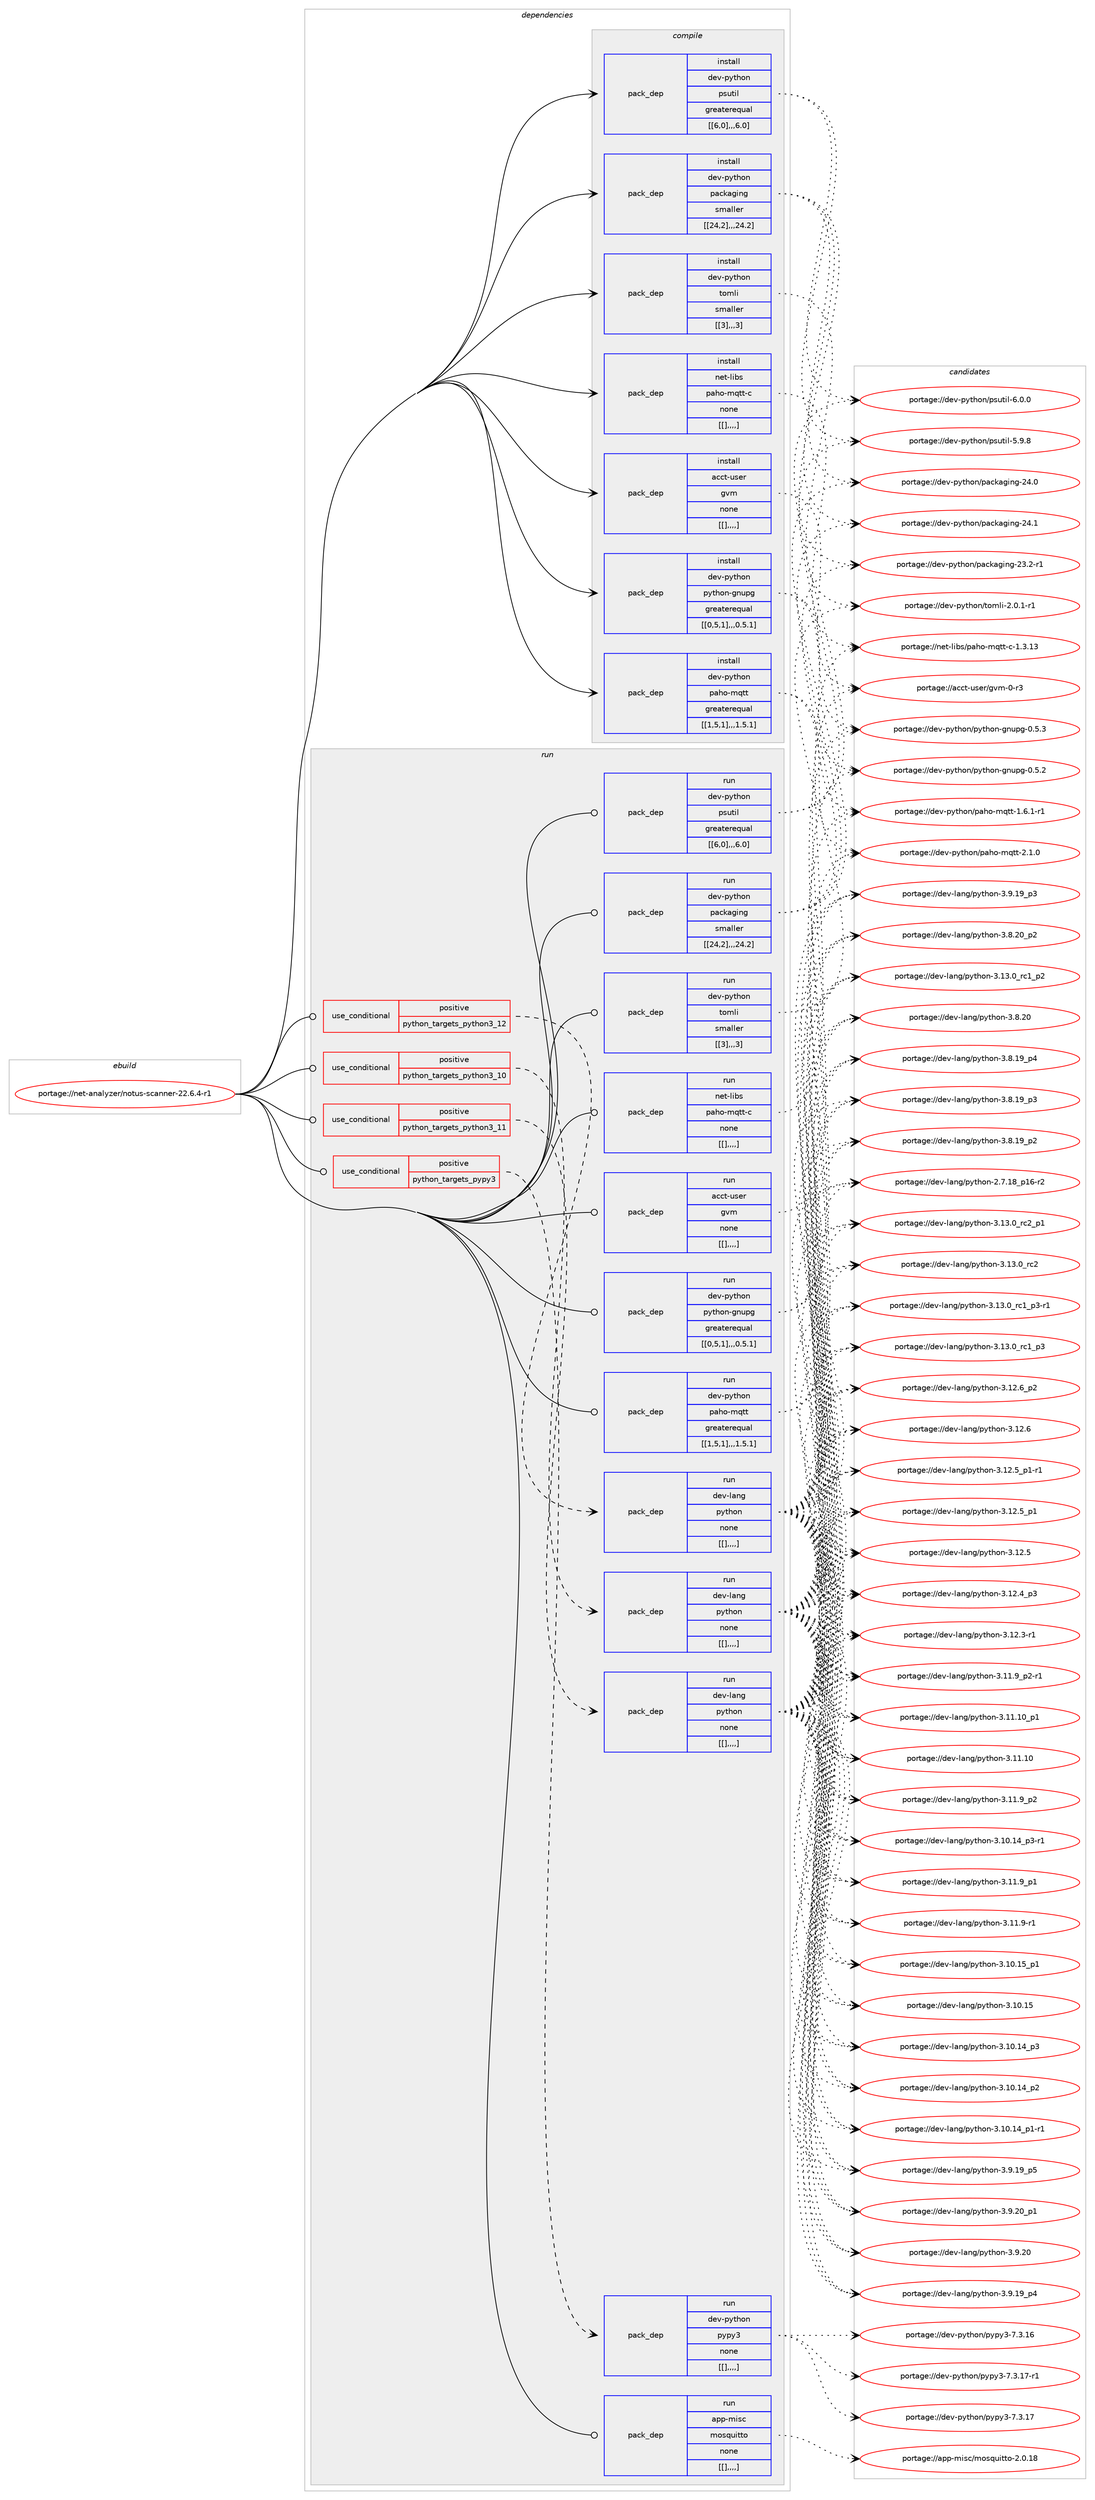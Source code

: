digraph prolog {

# *************
# Graph options
# *************

newrank=true;
concentrate=true;
compound=true;
graph [rankdir=LR,fontname=Helvetica,fontsize=10,ranksep=1.5];#, ranksep=2.5, nodesep=0.2];
edge  [arrowhead=vee];
node  [fontname=Helvetica,fontsize=10];

# **********
# The ebuild
# **********

subgraph cluster_leftcol {
color=gray;
label=<<i>ebuild</i>>;
id [label="portage://net-analyzer/notus-scanner-22.6.4-r1", color=red, width=4, href="../net-analyzer/notus-scanner-22.6.4-r1.svg"];
}

# ****************
# The dependencies
# ****************

subgraph cluster_midcol {
color=gray;
label=<<i>dependencies</i>>;
subgraph cluster_compile {
fillcolor="#eeeeee";
style=filled;
label=<<i>compile</i>>;
subgraph pack257549 {
dependency352344 [label=<<TABLE BORDER="0" CELLBORDER="1" CELLSPACING="0" CELLPADDING="4" WIDTH="220"><TR><TD ROWSPAN="6" CELLPADDING="30">pack_dep</TD></TR><TR><TD WIDTH="110">install</TD></TR><TR><TD>acct-user</TD></TR><TR><TD>gvm</TD></TR><TR><TD>none</TD></TR><TR><TD>[[],,,,]</TD></TR></TABLE>>, shape=none, color=blue];
}
id:e -> dependency352344:w [weight=20,style="solid",arrowhead="vee"];
subgraph pack257550 {
dependency352345 [label=<<TABLE BORDER="0" CELLBORDER="1" CELLSPACING="0" CELLPADDING="4" WIDTH="220"><TR><TD ROWSPAN="6" CELLPADDING="30">pack_dep</TD></TR><TR><TD WIDTH="110">install</TD></TR><TR><TD>dev-python</TD></TR><TR><TD>packaging</TD></TR><TR><TD>smaller</TD></TR><TR><TD>[[24,2],,,24.2]</TD></TR></TABLE>>, shape=none, color=blue];
}
id:e -> dependency352345:w [weight=20,style="solid",arrowhead="vee"];
subgraph pack257551 {
dependency352346 [label=<<TABLE BORDER="0" CELLBORDER="1" CELLSPACING="0" CELLPADDING="4" WIDTH="220"><TR><TD ROWSPAN="6" CELLPADDING="30">pack_dep</TD></TR><TR><TD WIDTH="110">install</TD></TR><TR><TD>dev-python</TD></TR><TR><TD>paho-mqtt</TD></TR><TR><TD>greaterequal</TD></TR><TR><TD>[[1,5,1],,,1.5.1]</TD></TR></TABLE>>, shape=none, color=blue];
}
id:e -> dependency352346:w [weight=20,style="solid",arrowhead="vee"];
subgraph pack257552 {
dependency352347 [label=<<TABLE BORDER="0" CELLBORDER="1" CELLSPACING="0" CELLPADDING="4" WIDTH="220"><TR><TD ROWSPAN="6" CELLPADDING="30">pack_dep</TD></TR><TR><TD WIDTH="110">install</TD></TR><TR><TD>dev-python</TD></TR><TR><TD>psutil</TD></TR><TR><TD>greaterequal</TD></TR><TR><TD>[[6,0],,,6.0]</TD></TR></TABLE>>, shape=none, color=blue];
}
id:e -> dependency352347:w [weight=20,style="solid",arrowhead="vee"];
subgraph pack257553 {
dependency352348 [label=<<TABLE BORDER="0" CELLBORDER="1" CELLSPACING="0" CELLPADDING="4" WIDTH="220"><TR><TD ROWSPAN="6" CELLPADDING="30">pack_dep</TD></TR><TR><TD WIDTH="110">install</TD></TR><TR><TD>dev-python</TD></TR><TR><TD>python-gnupg</TD></TR><TR><TD>greaterequal</TD></TR><TR><TD>[[0,5,1],,,0.5.1]</TD></TR></TABLE>>, shape=none, color=blue];
}
id:e -> dependency352348:w [weight=20,style="solid",arrowhead="vee"];
subgraph pack257554 {
dependency352349 [label=<<TABLE BORDER="0" CELLBORDER="1" CELLSPACING="0" CELLPADDING="4" WIDTH="220"><TR><TD ROWSPAN="6" CELLPADDING="30">pack_dep</TD></TR><TR><TD WIDTH="110">install</TD></TR><TR><TD>dev-python</TD></TR><TR><TD>tomli</TD></TR><TR><TD>smaller</TD></TR><TR><TD>[[3],,,3]</TD></TR></TABLE>>, shape=none, color=blue];
}
id:e -> dependency352349:w [weight=20,style="solid",arrowhead="vee"];
subgraph pack257555 {
dependency352350 [label=<<TABLE BORDER="0" CELLBORDER="1" CELLSPACING="0" CELLPADDING="4" WIDTH="220"><TR><TD ROWSPAN="6" CELLPADDING="30">pack_dep</TD></TR><TR><TD WIDTH="110">install</TD></TR><TR><TD>net-libs</TD></TR><TR><TD>paho-mqtt-c</TD></TR><TR><TD>none</TD></TR><TR><TD>[[],,,,]</TD></TR></TABLE>>, shape=none, color=blue];
}
id:e -> dependency352350:w [weight=20,style="solid",arrowhead="vee"];
}
subgraph cluster_compileandrun {
fillcolor="#eeeeee";
style=filled;
label=<<i>compile and run</i>>;
}
subgraph cluster_run {
fillcolor="#eeeeee";
style=filled;
label=<<i>run</i>>;
subgraph cond92174 {
dependency352351 [label=<<TABLE BORDER="0" CELLBORDER="1" CELLSPACING="0" CELLPADDING="4"><TR><TD ROWSPAN="3" CELLPADDING="10">use_conditional</TD></TR><TR><TD>positive</TD></TR><TR><TD>python_targets_pypy3</TD></TR></TABLE>>, shape=none, color=red];
subgraph pack257556 {
dependency352352 [label=<<TABLE BORDER="0" CELLBORDER="1" CELLSPACING="0" CELLPADDING="4" WIDTH="220"><TR><TD ROWSPAN="6" CELLPADDING="30">pack_dep</TD></TR><TR><TD WIDTH="110">run</TD></TR><TR><TD>dev-python</TD></TR><TR><TD>pypy3</TD></TR><TR><TD>none</TD></TR><TR><TD>[[],,,,]</TD></TR></TABLE>>, shape=none, color=blue];
}
dependency352351:e -> dependency352352:w [weight=20,style="dashed",arrowhead="vee"];
}
id:e -> dependency352351:w [weight=20,style="solid",arrowhead="odot"];
subgraph cond92175 {
dependency352353 [label=<<TABLE BORDER="0" CELLBORDER="1" CELLSPACING="0" CELLPADDING="4"><TR><TD ROWSPAN="3" CELLPADDING="10">use_conditional</TD></TR><TR><TD>positive</TD></TR><TR><TD>python_targets_python3_10</TD></TR></TABLE>>, shape=none, color=red];
subgraph pack257557 {
dependency352354 [label=<<TABLE BORDER="0" CELLBORDER="1" CELLSPACING="0" CELLPADDING="4" WIDTH="220"><TR><TD ROWSPAN="6" CELLPADDING="30">pack_dep</TD></TR><TR><TD WIDTH="110">run</TD></TR><TR><TD>dev-lang</TD></TR><TR><TD>python</TD></TR><TR><TD>none</TD></TR><TR><TD>[[],,,,]</TD></TR></TABLE>>, shape=none, color=blue];
}
dependency352353:e -> dependency352354:w [weight=20,style="dashed",arrowhead="vee"];
}
id:e -> dependency352353:w [weight=20,style="solid",arrowhead="odot"];
subgraph cond92176 {
dependency352355 [label=<<TABLE BORDER="0" CELLBORDER="1" CELLSPACING="0" CELLPADDING="4"><TR><TD ROWSPAN="3" CELLPADDING="10">use_conditional</TD></TR><TR><TD>positive</TD></TR><TR><TD>python_targets_python3_11</TD></TR></TABLE>>, shape=none, color=red];
subgraph pack257558 {
dependency352356 [label=<<TABLE BORDER="0" CELLBORDER="1" CELLSPACING="0" CELLPADDING="4" WIDTH="220"><TR><TD ROWSPAN="6" CELLPADDING="30">pack_dep</TD></TR><TR><TD WIDTH="110">run</TD></TR><TR><TD>dev-lang</TD></TR><TR><TD>python</TD></TR><TR><TD>none</TD></TR><TR><TD>[[],,,,]</TD></TR></TABLE>>, shape=none, color=blue];
}
dependency352355:e -> dependency352356:w [weight=20,style="dashed",arrowhead="vee"];
}
id:e -> dependency352355:w [weight=20,style="solid",arrowhead="odot"];
subgraph cond92177 {
dependency352357 [label=<<TABLE BORDER="0" CELLBORDER="1" CELLSPACING="0" CELLPADDING="4"><TR><TD ROWSPAN="3" CELLPADDING="10">use_conditional</TD></TR><TR><TD>positive</TD></TR><TR><TD>python_targets_python3_12</TD></TR></TABLE>>, shape=none, color=red];
subgraph pack257559 {
dependency352358 [label=<<TABLE BORDER="0" CELLBORDER="1" CELLSPACING="0" CELLPADDING="4" WIDTH="220"><TR><TD ROWSPAN="6" CELLPADDING="30">pack_dep</TD></TR><TR><TD WIDTH="110">run</TD></TR><TR><TD>dev-lang</TD></TR><TR><TD>python</TD></TR><TR><TD>none</TD></TR><TR><TD>[[],,,,]</TD></TR></TABLE>>, shape=none, color=blue];
}
dependency352357:e -> dependency352358:w [weight=20,style="dashed",arrowhead="vee"];
}
id:e -> dependency352357:w [weight=20,style="solid",arrowhead="odot"];
subgraph pack257560 {
dependency352359 [label=<<TABLE BORDER="0" CELLBORDER="1" CELLSPACING="0" CELLPADDING="4" WIDTH="220"><TR><TD ROWSPAN="6" CELLPADDING="30">pack_dep</TD></TR><TR><TD WIDTH="110">run</TD></TR><TR><TD>acct-user</TD></TR><TR><TD>gvm</TD></TR><TR><TD>none</TD></TR><TR><TD>[[],,,,]</TD></TR></TABLE>>, shape=none, color=blue];
}
id:e -> dependency352359:w [weight=20,style="solid",arrowhead="odot"];
subgraph pack257561 {
dependency352360 [label=<<TABLE BORDER="0" CELLBORDER="1" CELLSPACING="0" CELLPADDING="4" WIDTH="220"><TR><TD ROWSPAN="6" CELLPADDING="30">pack_dep</TD></TR><TR><TD WIDTH="110">run</TD></TR><TR><TD>app-misc</TD></TR><TR><TD>mosquitto</TD></TR><TR><TD>none</TD></TR><TR><TD>[[],,,,]</TD></TR></TABLE>>, shape=none, color=blue];
}
id:e -> dependency352360:w [weight=20,style="solid",arrowhead="odot"];
subgraph pack257562 {
dependency352361 [label=<<TABLE BORDER="0" CELLBORDER="1" CELLSPACING="0" CELLPADDING="4" WIDTH="220"><TR><TD ROWSPAN="6" CELLPADDING="30">pack_dep</TD></TR><TR><TD WIDTH="110">run</TD></TR><TR><TD>dev-python</TD></TR><TR><TD>packaging</TD></TR><TR><TD>smaller</TD></TR><TR><TD>[[24,2],,,24.2]</TD></TR></TABLE>>, shape=none, color=blue];
}
id:e -> dependency352361:w [weight=20,style="solid",arrowhead="odot"];
subgraph pack257563 {
dependency352362 [label=<<TABLE BORDER="0" CELLBORDER="1" CELLSPACING="0" CELLPADDING="4" WIDTH="220"><TR><TD ROWSPAN="6" CELLPADDING="30">pack_dep</TD></TR><TR><TD WIDTH="110">run</TD></TR><TR><TD>dev-python</TD></TR><TR><TD>paho-mqtt</TD></TR><TR><TD>greaterequal</TD></TR><TR><TD>[[1,5,1],,,1.5.1]</TD></TR></TABLE>>, shape=none, color=blue];
}
id:e -> dependency352362:w [weight=20,style="solid",arrowhead="odot"];
subgraph pack257564 {
dependency352363 [label=<<TABLE BORDER="0" CELLBORDER="1" CELLSPACING="0" CELLPADDING="4" WIDTH="220"><TR><TD ROWSPAN="6" CELLPADDING="30">pack_dep</TD></TR><TR><TD WIDTH="110">run</TD></TR><TR><TD>dev-python</TD></TR><TR><TD>psutil</TD></TR><TR><TD>greaterequal</TD></TR><TR><TD>[[6,0],,,6.0]</TD></TR></TABLE>>, shape=none, color=blue];
}
id:e -> dependency352363:w [weight=20,style="solid",arrowhead="odot"];
subgraph pack257565 {
dependency352364 [label=<<TABLE BORDER="0" CELLBORDER="1" CELLSPACING="0" CELLPADDING="4" WIDTH="220"><TR><TD ROWSPAN="6" CELLPADDING="30">pack_dep</TD></TR><TR><TD WIDTH="110">run</TD></TR><TR><TD>dev-python</TD></TR><TR><TD>python-gnupg</TD></TR><TR><TD>greaterequal</TD></TR><TR><TD>[[0,5,1],,,0.5.1]</TD></TR></TABLE>>, shape=none, color=blue];
}
id:e -> dependency352364:w [weight=20,style="solid",arrowhead="odot"];
subgraph pack257566 {
dependency352365 [label=<<TABLE BORDER="0" CELLBORDER="1" CELLSPACING="0" CELLPADDING="4" WIDTH="220"><TR><TD ROWSPAN="6" CELLPADDING="30">pack_dep</TD></TR><TR><TD WIDTH="110">run</TD></TR><TR><TD>dev-python</TD></TR><TR><TD>tomli</TD></TR><TR><TD>smaller</TD></TR><TR><TD>[[3],,,3]</TD></TR></TABLE>>, shape=none, color=blue];
}
id:e -> dependency352365:w [weight=20,style="solid",arrowhead="odot"];
subgraph pack257567 {
dependency352366 [label=<<TABLE BORDER="0" CELLBORDER="1" CELLSPACING="0" CELLPADDING="4" WIDTH="220"><TR><TD ROWSPAN="6" CELLPADDING="30">pack_dep</TD></TR><TR><TD WIDTH="110">run</TD></TR><TR><TD>net-libs</TD></TR><TR><TD>paho-mqtt-c</TD></TR><TR><TD>none</TD></TR><TR><TD>[[],,,,]</TD></TR></TABLE>>, shape=none, color=blue];
}
id:e -> dependency352366:w [weight=20,style="solid",arrowhead="odot"];
}
}

# **************
# The candidates
# **************

subgraph cluster_choices {
rank=same;
color=gray;
label=<<i>candidates</i>>;

subgraph choice257549 {
color=black;
nodesep=1;
choice979999116451171151011144710311810945484511451 [label="portage://acct-user/gvm-0-r3", color=red, width=4,href="../acct-user/gvm-0-r3.svg"];
dependency352344:e -> choice979999116451171151011144710311810945484511451:w [style=dotted,weight="100"];
}
subgraph choice257550 {
color=black;
nodesep=1;
choice10010111845112121116104111110471129799107971031051101034550524649 [label="portage://dev-python/packaging-24.1", color=red, width=4,href="../dev-python/packaging-24.1.svg"];
choice10010111845112121116104111110471129799107971031051101034550524648 [label="portage://dev-python/packaging-24.0", color=red, width=4,href="../dev-python/packaging-24.0.svg"];
choice100101118451121211161041111104711297991079710310511010345505146504511449 [label="portage://dev-python/packaging-23.2-r1", color=red, width=4,href="../dev-python/packaging-23.2-r1.svg"];
dependency352345:e -> choice10010111845112121116104111110471129799107971031051101034550524649:w [style=dotted,weight="100"];
dependency352345:e -> choice10010111845112121116104111110471129799107971031051101034550524648:w [style=dotted,weight="100"];
dependency352345:e -> choice100101118451121211161041111104711297991079710310511010345505146504511449:w [style=dotted,weight="100"];
}
subgraph choice257551 {
color=black;
nodesep=1;
choice10010111845112121116104111110471129710411145109113116116455046494648 [label="portage://dev-python/paho-mqtt-2.1.0", color=red, width=4,href="../dev-python/paho-mqtt-2.1.0.svg"];
choice100101118451121211161041111104711297104111451091131161164549465446494511449 [label="portage://dev-python/paho-mqtt-1.6.1-r1", color=red, width=4,href="../dev-python/paho-mqtt-1.6.1-r1.svg"];
dependency352346:e -> choice10010111845112121116104111110471129710411145109113116116455046494648:w [style=dotted,weight="100"];
dependency352346:e -> choice100101118451121211161041111104711297104111451091131161164549465446494511449:w [style=dotted,weight="100"];
}
subgraph choice257552 {
color=black;
nodesep=1;
choice1001011184511212111610411111047112115117116105108455446484648 [label="portage://dev-python/psutil-6.0.0", color=red, width=4,href="../dev-python/psutil-6.0.0.svg"];
choice1001011184511212111610411111047112115117116105108455346574656 [label="portage://dev-python/psutil-5.9.8", color=red, width=4,href="../dev-python/psutil-5.9.8.svg"];
dependency352347:e -> choice1001011184511212111610411111047112115117116105108455446484648:w [style=dotted,weight="100"];
dependency352347:e -> choice1001011184511212111610411111047112115117116105108455346574656:w [style=dotted,weight="100"];
}
subgraph choice257553 {
color=black;
nodesep=1;
choice100101118451121211161041111104711212111610411111045103110117112103454846534651 [label="portage://dev-python/python-gnupg-0.5.3", color=red, width=4,href="../dev-python/python-gnupg-0.5.3.svg"];
choice100101118451121211161041111104711212111610411111045103110117112103454846534650 [label="portage://dev-python/python-gnupg-0.5.2", color=red, width=4,href="../dev-python/python-gnupg-0.5.2.svg"];
dependency352348:e -> choice100101118451121211161041111104711212111610411111045103110117112103454846534651:w [style=dotted,weight="100"];
dependency352348:e -> choice100101118451121211161041111104711212111610411111045103110117112103454846534650:w [style=dotted,weight="100"];
}
subgraph choice257554 {
color=black;
nodesep=1;
choice10010111845112121116104111110471161111091081054550464846494511449 [label="portage://dev-python/tomli-2.0.1-r1", color=red, width=4,href="../dev-python/tomli-2.0.1-r1.svg"];
dependency352349:e -> choice10010111845112121116104111110471161111091081054550464846494511449:w [style=dotted,weight="100"];
}
subgraph choice257555 {
color=black;
nodesep=1;
choice1101011164510810598115471129710411145109113116116459945494651464951 [label="portage://net-libs/paho-mqtt-c-1.3.13", color=red, width=4,href="../net-libs/paho-mqtt-c-1.3.13.svg"];
dependency352350:e -> choice1101011164510810598115471129710411145109113116116459945494651464951:w [style=dotted,weight="100"];
}
subgraph choice257556 {
color=black;
nodesep=1;
choice100101118451121211161041111104711212111212151455546514649554511449 [label="portage://dev-python/pypy3-7.3.17-r1", color=red, width=4,href="../dev-python/pypy3-7.3.17-r1.svg"];
choice10010111845112121116104111110471121211121215145554651464955 [label="portage://dev-python/pypy3-7.3.17", color=red, width=4,href="../dev-python/pypy3-7.3.17.svg"];
choice10010111845112121116104111110471121211121215145554651464954 [label="portage://dev-python/pypy3-7.3.16", color=red, width=4,href="../dev-python/pypy3-7.3.16.svg"];
dependency352352:e -> choice100101118451121211161041111104711212111212151455546514649554511449:w [style=dotted,weight="100"];
dependency352352:e -> choice10010111845112121116104111110471121211121215145554651464955:w [style=dotted,weight="100"];
dependency352352:e -> choice10010111845112121116104111110471121211121215145554651464954:w [style=dotted,weight="100"];
}
subgraph choice257557 {
color=black;
nodesep=1;
choice100101118451089711010347112121116104111110455146495146489511499509511249 [label="portage://dev-lang/python-3.13.0_rc2_p1", color=red, width=4,href="../dev-lang/python-3.13.0_rc2_p1.svg"];
choice10010111845108971101034711212111610411111045514649514648951149950 [label="portage://dev-lang/python-3.13.0_rc2", color=red, width=4,href="../dev-lang/python-3.13.0_rc2.svg"];
choice1001011184510897110103471121211161041111104551464951464895114994995112514511449 [label="portage://dev-lang/python-3.13.0_rc1_p3-r1", color=red, width=4,href="../dev-lang/python-3.13.0_rc1_p3-r1.svg"];
choice100101118451089711010347112121116104111110455146495146489511499499511251 [label="portage://dev-lang/python-3.13.0_rc1_p3", color=red, width=4,href="../dev-lang/python-3.13.0_rc1_p3.svg"];
choice100101118451089711010347112121116104111110455146495146489511499499511250 [label="portage://dev-lang/python-3.13.0_rc1_p2", color=red, width=4,href="../dev-lang/python-3.13.0_rc1_p2.svg"];
choice100101118451089711010347112121116104111110455146495046549511250 [label="portage://dev-lang/python-3.12.6_p2", color=red, width=4,href="../dev-lang/python-3.12.6_p2.svg"];
choice10010111845108971101034711212111610411111045514649504654 [label="portage://dev-lang/python-3.12.6", color=red, width=4,href="../dev-lang/python-3.12.6.svg"];
choice1001011184510897110103471121211161041111104551464950465395112494511449 [label="portage://dev-lang/python-3.12.5_p1-r1", color=red, width=4,href="../dev-lang/python-3.12.5_p1-r1.svg"];
choice100101118451089711010347112121116104111110455146495046539511249 [label="portage://dev-lang/python-3.12.5_p1", color=red, width=4,href="../dev-lang/python-3.12.5_p1.svg"];
choice10010111845108971101034711212111610411111045514649504653 [label="portage://dev-lang/python-3.12.5", color=red, width=4,href="../dev-lang/python-3.12.5.svg"];
choice100101118451089711010347112121116104111110455146495046529511251 [label="portage://dev-lang/python-3.12.4_p3", color=red, width=4,href="../dev-lang/python-3.12.4_p3.svg"];
choice100101118451089711010347112121116104111110455146495046514511449 [label="portage://dev-lang/python-3.12.3-r1", color=red, width=4,href="../dev-lang/python-3.12.3-r1.svg"];
choice10010111845108971101034711212111610411111045514649494649489511249 [label="portage://dev-lang/python-3.11.10_p1", color=red, width=4,href="../dev-lang/python-3.11.10_p1.svg"];
choice1001011184510897110103471121211161041111104551464949464948 [label="portage://dev-lang/python-3.11.10", color=red, width=4,href="../dev-lang/python-3.11.10.svg"];
choice1001011184510897110103471121211161041111104551464949465795112504511449 [label="portage://dev-lang/python-3.11.9_p2-r1", color=red, width=4,href="../dev-lang/python-3.11.9_p2-r1.svg"];
choice100101118451089711010347112121116104111110455146494946579511250 [label="portage://dev-lang/python-3.11.9_p2", color=red, width=4,href="../dev-lang/python-3.11.9_p2.svg"];
choice100101118451089711010347112121116104111110455146494946579511249 [label="portage://dev-lang/python-3.11.9_p1", color=red, width=4,href="../dev-lang/python-3.11.9_p1.svg"];
choice100101118451089711010347112121116104111110455146494946574511449 [label="portage://dev-lang/python-3.11.9-r1", color=red, width=4,href="../dev-lang/python-3.11.9-r1.svg"];
choice10010111845108971101034711212111610411111045514649484649539511249 [label="portage://dev-lang/python-3.10.15_p1", color=red, width=4,href="../dev-lang/python-3.10.15_p1.svg"];
choice1001011184510897110103471121211161041111104551464948464953 [label="portage://dev-lang/python-3.10.15", color=red, width=4,href="../dev-lang/python-3.10.15.svg"];
choice100101118451089711010347112121116104111110455146494846495295112514511449 [label="portage://dev-lang/python-3.10.14_p3-r1", color=red, width=4,href="../dev-lang/python-3.10.14_p3-r1.svg"];
choice10010111845108971101034711212111610411111045514649484649529511251 [label="portage://dev-lang/python-3.10.14_p3", color=red, width=4,href="../dev-lang/python-3.10.14_p3.svg"];
choice10010111845108971101034711212111610411111045514649484649529511250 [label="portage://dev-lang/python-3.10.14_p2", color=red, width=4,href="../dev-lang/python-3.10.14_p2.svg"];
choice100101118451089711010347112121116104111110455146494846495295112494511449 [label="portage://dev-lang/python-3.10.14_p1-r1", color=red, width=4,href="../dev-lang/python-3.10.14_p1-r1.svg"];
choice100101118451089711010347112121116104111110455146574650489511249 [label="portage://dev-lang/python-3.9.20_p1", color=red, width=4,href="../dev-lang/python-3.9.20_p1.svg"];
choice10010111845108971101034711212111610411111045514657465048 [label="portage://dev-lang/python-3.9.20", color=red, width=4,href="../dev-lang/python-3.9.20.svg"];
choice100101118451089711010347112121116104111110455146574649579511253 [label="portage://dev-lang/python-3.9.19_p5", color=red, width=4,href="../dev-lang/python-3.9.19_p5.svg"];
choice100101118451089711010347112121116104111110455146574649579511252 [label="portage://dev-lang/python-3.9.19_p4", color=red, width=4,href="../dev-lang/python-3.9.19_p4.svg"];
choice100101118451089711010347112121116104111110455146574649579511251 [label="portage://dev-lang/python-3.9.19_p3", color=red, width=4,href="../dev-lang/python-3.9.19_p3.svg"];
choice100101118451089711010347112121116104111110455146564650489511250 [label="portage://dev-lang/python-3.8.20_p2", color=red, width=4,href="../dev-lang/python-3.8.20_p2.svg"];
choice10010111845108971101034711212111610411111045514656465048 [label="portage://dev-lang/python-3.8.20", color=red, width=4,href="../dev-lang/python-3.8.20.svg"];
choice100101118451089711010347112121116104111110455146564649579511252 [label="portage://dev-lang/python-3.8.19_p4", color=red, width=4,href="../dev-lang/python-3.8.19_p4.svg"];
choice100101118451089711010347112121116104111110455146564649579511251 [label="portage://dev-lang/python-3.8.19_p3", color=red, width=4,href="../dev-lang/python-3.8.19_p3.svg"];
choice100101118451089711010347112121116104111110455146564649579511250 [label="portage://dev-lang/python-3.8.19_p2", color=red, width=4,href="../dev-lang/python-3.8.19_p2.svg"];
choice100101118451089711010347112121116104111110455046554649569511249544511450 [label="portage://dev-lang/python-2.7.18_p16-r2", color=red, width=4,href="../dev-lang/python-2.7.18_p16-r2.svg"];
dependency352354:e -> choice100101118451089711010347112121116104111110455146495146489511499509511249:w [style=dotted,weight="100"];
dependency352354:e -> choice10010111845108971101034711212111610411111045514649514648951149950:w [style=dotted,weight="100"];
dependency352354:e -> choice1001011184510897110103471121211161041111104551464951464895114994995112514511449:w [style=dotted,weight="100"];
dependency352354:e -> choice100101118451089711010347112121116104111110455146495146489511499499511251:w [style=dotted,weight="100"];
dependency352354:e -> choice100101118451089711010347112121116104111110455146495146489511499499511250:w [style=dotted,weight="100"];
dependency352354:e -> choice100101118451089711010347112121116104111110455146495046549511250:w [style=dotted,weight="100"];
dependency352354:e -> choice10010111845108971101034711212111610411111045514649504654:w [style=dotted,weight="100"];
dependency352354:e -> choice1001011184510897110103471121211161041111104551464950465395112494511449:w [style=dotted,weight="100"];
dependency352354:e -> choice100101118451089711010347112121116104111110455146495046539511249:w [style=dotted,weight="100"];
dependency352354:e -> choice10010111845108971101034711212111610411111045514649504653:w [style=dotted,weight="100"];
dependency352354:e -> choice100101118451089711010347112121116104111110455146495046529511251:w [style=dotted,weight="100"];
dependency352354:e -> choice100101118451089711010347112121116104111110455146495046514511449:w [style=dotted,weight="100"];
dependency352354:e -> choice10010111845108971101034711212111610411111045514649494649489511249:w [style=dotted,weight="100"];
dependency352354:e -> choice1001011184510897110103471121211161041111104551464949464948:w [style=dotted,weight="100"];
dependency352354:e -> choice1001011184510897110103471121211161041111104551464949465795112504511449:w [style=dotted,weight="100"];
dependency352354:e -> choice100101118451089711010347112121116104111110455146494946579511250:w [style=dotted,weight="100"];
dependency352354:e -> choice100101118451089711010347112121116104111110455146494946579511249:w [style=dotted,weight="100"];
dependency352354:e -> choice100101118451089711010347112121116104111110455146494946574511449:w [style=dotted,weight="100"];
dependency352354:e -> choice10010111845108971101034711212111610411111045514649484649539511249:w [style=dotted,weight="100"];
dependency352354:e -> choice1001011184510897110103471121211161041111104551464948464953:w [style=dotted,weight="100"];
dependency352354:e -> choice100101118451089711010347112121116104111110455146494846495295112514511449:w [style=dotted,weight="100"];
dependency352354:e -> choice10010111845108971101034711212111610411111045514649484649529511251:w [style=dotted,weight="100"];
dependency352354:e -> choice10010111845108971101034711212111610411111045514649484649529511250:w [style=dotted,weight="100"];
dependency352354:e -> choice100101118451089711010347112121116104111110455146494846495295112494511449:w [style=dotted,weight="100"];
dependency352354:e -> choice100101118451089711010347112121116104111110455146574650489511249:w [style=dotted,weight="100"];
dependency352354:e -> choice10010111845108971101034711212111610411111045514657465048:w [style=dotted,weight="100"];
dependency352354:e -> choice100101118451089711010347112121116104111110455146574649579511253:w [style=dotted,weight="100"];
dependency352354:e -> choice100101118451089711010347112121116104111110455146574649579511252:w [style=dotted,weight="100"];
dependency352354:e -> choice100101118451089711010347112121116104111110455146574649579511251:w [style=dotted,weight="100"];
dependency352354:e -> choice100101118451089711010347112121116104111110455146564650489511250:w [style=dotted,weight="100"];
dependency352354:e -> choice10010111845108971101034711212111610411111045514656465048:w [style=dotted,weight="100"];
dependency352354:e -> choice100101118451089711010347112121116104111110455146564649579511252:w [style=dotted,weight="100"];
dependency352354:e -> choice100101118451089711010347112121116104111110455146564649579511251:w [style=dotted,weight="100"];
dependency352354:e -> choice100101118451089711010347112121116104111110455146564649579511250:w [style=dotted,weight="100"];
dependency352354:e -> choice100101118451089711010347112121116104111110455046554649569511249544511450:w [style=dotted,weight="100"];
}
subgraph choice257558 {
color=black;
nodesep=1;
choice100101118451089711010347112121116104111110455146495146489511499509511249 [label="portage://dev-lang/python-3.13.0_rc2_p1", color=red, width=4,href="../dev-lang/python-3.13.0_rc2_p1.svg"];
choice10010111845108971101034711212111610411111045514649514648951149950 [label="portage://dev-lang/python-3.13.0_rc2", color=red, width=4,href="../dev-lang/python-3.13.0_rc2.svg"];
choice1001011184510897110103471121211161041111104551464951464895114994995112514511449 [label="portage://dev-lang/python-3.13.0_rc1_p3-r1", color=red, width=4,href="../dev-lang/python-3.13.0_rc1_p3-r1.svg"];
choice100101118451089711010347112121116104111110455146495146489511499499511251 [label="portage://dev-lang/python-3.13.0_rc1_p3", color=red, width=4,href="../dev-lang/python-3.13.0_rc1_p3.svg"];
choice100101118451089711010347112121116104111110455146495146489511499499511250 [label="portage://dev-lang/python-3.13.0_rc1_p2", color=red, width=4,href="../dev-lang/python-3.13.0_rc1_p2.svg"];
choice100101118451089711010347112121116104111110455146495046549511250 [label="portage://dev-lang/python-3.12.6_p2", color=red, width=4,href="../dev-lang/python-3.12.6_p2.svg"];
choice10010111845108971101034711212111610411111045514649504654 [label="portage://dev-lang/python-3.12.6", color=red, width=4,href="../dev-lang/python-3.12.6.svg"];
choice1001011184510897110103471121211161041111104551464950465395112494511449 [label="portage://dev-lang/python-3.12.5_p1-r1", color=red, width=4,href="../dev-lang/python-3.12.5_p1-r1.svg"];
choice100101118451089711010347112121116104111110455146495046539511249 [label="portage://dev-lang/python-3.12.5_p1", color=red, width=4,href="../dev-lang/python-3.12.5_p1.svg"];
choice10010111845108971101034711212111610411111045514649504653 [label="portage://dev-lang/python-3.12.5", color=red, width=4,href="../dev-lang/python-3.12.5.svg"];
choice100101118451089711010347112121116104111110455146495046529511251 [label="portage://dev-lang/python-3.12.4_p3", color=red, width=4,href="../dev-lang/python-3.12.4_p3.svg"];
choice100101118451089711010347112121116104111110455146495046514511449 [label="portage://dev-lang/python-3.12.3-r1", color=red, width=4,href="../dev-lang/python-3.12.3-r1.svg"];
choice10010111845108971101034711212111610411111045514649494649489511249 [label="portage://dev-lang/python-3.11.10_p1", color=red, width=4,href="../dev-lang/python-3.11.10_p1.svg"];
choice1001011184510897110103471121211161041111104551464949464948 [label="portage://dev-lang/python-3.11.10", color=red, width=4,href="../dev-lang/python-3.11.10.svg"];
choice1001011184510897110103471121211161041111104551464949465795112504511449 [label="portage://dev-lang/python-3.11.9_p2-r1", color=red, width=4,href="../dev-lang/python-3.11.9_p2-r1.svg"];
choice100101118451089711010347112121116104111110455146494946579511250 [label="portage://dev-lang/python-3.11.9_p2", color=red, width=4,href="../dev-lang/python-3.11.9_p2.svg"];
choice100101118451089711010347112121116104111110455146494946579511249 [label="portage://dev-lang/python-3.11.9_p1", color=red, width=4,href="../dev-lang/python-3.11.9_p1.svg"];
choice100101118451089711010347112121116104111110455146494946574511449 [label="portage://dev-lang/python-3.11.9-r1", color=red, width=4,href="../dev-lang/python-3.11.9-r1.svg"];
choice10010111845108971101034711212111610411111045514649484649539511249 [label="portage://dev-lang/python-3.10.15_p1", color=red, width=4,href="../dev-lang/python-3.10.15_p1.svg"];
choice1001011184510897110103471121211161041111104551464948464953 [label="portage://dev-lang/python-3.10.15", color=red, width=4,href="../dev-lang/python-3.10.15.svg"];
choice100101118451089711010347112121116104111110455146494846495295112514511449 [label="portage://dev-lang/python-3.10.14_p3-r1", color=red, width=4,href="../dev-lang/python-3.10.14_p3-r1.svg"];
choice10010111845108971101034711212111610411111045514649484649529511251 [label="portage://dev-lang/python-3.10.14_p3", color=red, width=4,href="../dev-lang/python-3.10.14_p3.svg"];
choice10010111845108971101034711212111610411111045514649484649529511250 [label="portage://dev-lang/python-3.10.14_p2", color=red, width=4,href="../dev-lang/python-3.10.14_p2.svg"];
choice100101118451089711010347112121116104111110455146494846495295112494511449 [label="portage://dev-lang/python-3.10.14_p1-r1", color=red, width=4,href="../dev-lang/python-3.10.14_p1-r1.svg"];
choice100101118451089711010347112121116104111110455146574650489511249 [label="portage://dev-lang/python-3.9.20_p1", color=red, width=4,href="../dev-lang/python-3.9.20_p1.svg"];
choice10010111845108971101034711212111610411111045514657465048 [label="portage://dev-lang/python-3.9.20", color=red, width=4,href="../dev-lang/python-3.9.20.svg"];
choice100101118451089711010347112121116104111110455146574649579511253 [label="portage://dev-lang/python-3.9.19_p5", color=red, width=4,href="../dev-lang/python-3.9.19_p5.svg"];
choice100101118451089711010347112121116104111110455146574649579511252 [label="portage://dev-lang/python-3.9.19_p4", color=red, width=4,href="../dev-lang/python-3.9.19_p4.svg"];
choice100101118451089711010347112121116104111110455146574649579511251 [label="portage://dev-lang/python-3.9.19_p3", color=red, width=4,href="../dev-lang/python-3.9.19_p3.svg"];
choice100101118451089711010347112121116104111110455146564650489511250 [label="portage://dev-lang/python-3.8.20_p2", color=red, width=4,href="../dev-lang/python-3.8.20_p2.svg"];
choice10010111845108971101034711212111610411111045514656465048 [label="portage://dev-lang/python-3.8.20", color=red, width=4,href="../dev-lang/python-3.8.20.svg"];
choice100101118451089711010347112121116104111110455146564649579511252 [label="portage://dev-lang/python-3.8.19_p4", color=red, width=4,href="../dev-lang/python-3.8.19_p4.svg"];
choice100101118451089711010347112121116104111110455146564649579511251 [label="portage://dev-lang/python-3.8.19_p3", color=red, width=4,href="../dev-lang/python-3.8.19_p3.svg"];
choice100101118451089711010347112121116104111110455146564649579511250 [label="portage://dev-lang/python-3.8.19_p2", color=red, width=4,href="../dev-lang/python-3.8.19_p2.svg"];
choice100101118451089711010347112121116104111110455046554649569511249544511450 [label="portage://dev-lang/python-2.7.18_p16-r2", color=red, width=4,href="../dev-lang/python-2.7.18_p16-r2.svg"];
dependency352356:e -> choice100101118451089711010347112121116104111110455146495146489511499509511249:w [style=dotted,weight="100"];
dependency352356:e -> choice10010111845108971101034711212111610411111045514649514648951149950:w [style=dotted,weight="100"];
dependency352356:e -> choice1001011184510897110103471121211161041111104551464951464895114994995112514511449:w [style=dotted,weight="100"];
dependency352356:e -> choice100101118451089711010347112121116104111110455146495146489511499499511251:w [style=dotted,weight="100"];
dependency352356:e -> choice100101118451089711010347112121116104111110455146495146489511499499511250:w [style=dotted,weight="100"];
dependency352356:e -> choice100101118451089711010347112121116104111110455146495046549511250:w [style=dotted,weight="100"];
dependency352356:e -> choice10010111845108971101034711212111610411111045514649504654:w [style=dotted,weight="100"];
dependency352356:e -> choice1001011184510897110103471121211161041111104551464950465395112494511449:w [style=dotted,weight="100"];
dependency352356:e -> choice100101118451089711010347112121116104111110455146495046539511249:w [style=dotted,weight="100"];
dependency352356:e -> choice10010111845108971101034711212111610411111045514649504653:w [style=dotted,weight="100"];
dependency352356:e -> choice100101118451089711010347112121116104111110455146495046529511251:w [style=dotted,weight="100"];
dependency352356:e -> choice100101118451089711010347112121116104111110455146495046514511449:w [style=dotted,weight="100"];
dependency352356:e -> choice10010111845108971101034711212111610411111045514649494649489511249:w [style=dotted,weight="100"];
dependency352356:e -> choice1001011184510897110103471121211161041111104551464949464948:w [style=dotted,weight="100"];
dependency352356:e -> choice1001011184510897110103471121211161041111104551464949465795112504511449:w [style=dotted,weight="100"];
dependency352356:e -> choice100101118451089711010347112121116104111110455146494946579511250:w [style=dotted,weight="100"];
dependency352356:e -> choice100101118451089711010347112121116104111110455146494946579511249:w [style=dotted,weight="100"];
dependency352356:e -> choice100101118451089711010347112121116104111110455146494946574511449:w [style=dotted,weight="100"];
dependency352356:e -> choice10010111845108971101034711212111610411111045514649484649539511249:w [style=dotted,weight="100"];
dependency352356:e -> choice1001011184510897110103471121211161041111104551464948464953:w [style=dotted,weight="100"];
dependency352356:e -> choice100101118451089711010347112121116104111110455146494846495295112514511449:w [style=dotted,weight="100"];
dependency352356:e -> choice10010111845108971101034711212111610411111045514649484649529511251:w [style=dotted,weight="100"];
dependency352356:e -> choice10010111845108971101034711212111610411111045514649484649529511250:w [style=dotted,weight="100"];
dependency352356:e -> choice100101118451089711010347112121116104111110455146494846495295112494511449:w [style=dotted,weight="100"];
dependency352356:e -> choice100101118451089711010347112121116104111110455146574650489511249:w [style=dotted,weight="100"];
dependency352356:e -> choice10010111845108971101034711212111610411111045514657465048:w [style=dotted,weight="100"];
dependency352356:e -> choice100101118451089711010347112121116104111110455146574649579511253:w [style=dotted,weight="100"];
dependency352356:e -> choice100101118451089711010347112121116104111110455146574649579511252:w [style=dotted,weight="100"];
dependency352356:e -> choice100101118451089711010347112121116104111110455146574649579511251:w [style=dotted,weight="100"];
dependency352356:e -> choice100101118451089711010347112121116104111110455146564650489511250:w [style=dotted,weight="100"];
dependency352356:e -> choice10010111845108971101034711212111610411111045514656465048:w [style=dotted,weight="100"];
dependency352356:e -> choice100101118451089711010347112121116104111110455146564649579511252:w [style=dotted,weight="100"];
dependency352356:e -> choice100101118451089711010347112121116104111110455146564649579511251:w [style=dotted,weight="100"];
dependency352356:e -> choice100101118451089711010347112121116104111110455146564649579511250:w [style=dotted,weight="100"];
dependency352356:e -> choice100101118451089711010347112121116104111110455046554649569511249544511450:w [style=dotted,weight="100"];
}
subgraph choice257559 {
color=black;
nodesep=1;
choice100101118451089711010347112121116104111110455146495146489511499509511249 [label="portage://dev-lang/python-3.13.0_rc2_p1", color=red, width=4,href="../dev-lang/python-3.13.0_rc2_p1.svg"];
choice10010111845108971101034711212111610411111045514649514648951149950 [label="portage://dev-lang/python-3.13.0_rc2", color=red, width=4,href="../dev-lang/python-3.13.0_rc2.svg"];
choice1001011184510897110103471121211161041111104551464951464895114994995112514511449 [label="portage://dev-lang/python-3.13.0_rc1_p3-r1", color=red, width=4,href="../dev-lang/python-3.13.0_rc1_p3-r1.svg"];
choice100101118451089711010347112121116104111110455146495146489511499499511251 [label="portage://dev-lang/python-3.13.0_rc1_p3", color=red, width=4,href="../dev-lang/python-3.13.0_rc1_p3.svg"];
choice100101118451089711010347112121116104111110455146495146489511499499511250 [label="portage://dev-lang/python-3.13.0_rc1_p2", color=red, width=4,href="../dev-lang/python-3.13.0_rc1_p2.svg"];
choice100101118451089711010347112121116104111110455146495046549511250 [label="portage://dev-lang/python-3.12.6_p2", color=red, width=4,href="../dev-lang/python-3.12.6_p2.svg"];
choice10010111845108971101034711212111610411111045514649504654 [label="portage://dev-lang/python-3.12.6", color=red, width=4,href="../dev-lang/python-3.12.6.svg"];
choice1001011184510897110103471121211161041111104551464950465395112494511449 [label="portage://dev-lang/python-3.12.5_p1-r1", color=red, width=4,href="../dev-lang/python-3.12.5_p1-r1.svg"];
choice100101118451089711010347112121116104111110455146495046539511249 [label="portage://dev-lang/python-3.12.5_p1", color=red, width=4,href="../dev-lang/python-3.12.5_p1.svg"];
choice10010111845108971101034711212111610411111045514649504653 [label="portage://dev-lang/python-3.12.5", color=red, width=4,href="../dev-lang/python-3.12.5.svg"];
choice100101118451089711010347112121116104111110455146495046529511251 [label="portage://dev-lang/python-3.12.4_p3", color=red, width=4,href="../dev-lang/python-3.12.4_p3.svg"];
choice100101118451089711010347112121116104111110455146495046514511449 [label="portage://dev-lang/python-3.12.3-r1", color=red, width=4,href="../dev-lang/python-3.12.3-r1.svg"];
choice10010111845108971101034711212111610411111045514649494649489511249 [label="portage://dev-lang/python-3.11.10_p1", color=red, width=4,href="../dev-lang/python-3.11.10_p1.svg"];
choice1001011184510897110103471121211161041111104551464949464948 [label="portage://dev-lang/python-3.11.10", color=red, width=4,href="../dev-lang/python-3.11.10.svg"];
choice1001011184510897110103471121211161041111104551464949465795112504511449 [label="portage://dev-lang/python-3.11.9_p2-r1", color=red, width=4,href="../dev-lang/python-3.11.9_p2-r1.svg"];
choice100101118451089711010347112121116104111110455146494946579511250 [label="portage://dev-lang/python-3.11.9_p2", color=red, width=4,href="../dev-lang/python-3.11.9_p2.svg"];
choice100101118451089711010347112121116104111110455146494946579511249 [label="portage://dev-lang/python-3.11.9_p1", color=red, width=4,href="../dev-lang/python-3.11.9_p1.svg"];
choice100101118451089711010347112121116104111110455146494946574511449 [label="portage://dev-lang/python-3.11.9-r1", color=red, width=4,href="../dev-lang/python-3.11.9-r1.svg"];
choice10010111845108971101034711212111610411111045514649484649539511249 [label="portage://dev-lang/python-3.10.15_p1", color=red, width=4,href="../dev-lang/python-3.10.15_p1.svg"];
choice1001011184510897110103471121211161041111104551464948464953 [label="portage://dev-lang/python-3.10.15", color=red, width=4,href="../dev-lang/python-3.10.15.svg"];
choice100101118451089711010347112121116104111110455146494846495295112514511449 [label="portage://dev-lang/python-3.10.14_p3-r1", color=red, width=4,href="../dev-lang/python-3.10.14_p3-r1.svg"];
choice10010111845108971101034711212111610411111045514649484649529511251 [label="portage://dev-lang/python-3.10.14_p3", color=red, width=4,href="../dev-lang/python-3.10.14_p3.svg"];
choice10010111845108971101034711212111610411111045514649484649529511250 [label="portage://dev-lang/python-3.10.14_p2", color=red, width=4,href="../dev-lang/python-3.10.14_p2.svg"];
choice100101118451089711010347112121116104111110455146494846495295112494511449 [label="portage://dev-lang/python-3.10.14_p1-r1", color=red, width=4,href="../dev-lang/python-3.10.14_p1-r1.svg"];
choice100101118451089711010347112121116104111110455146574650489511249 [label="portage://dev-lang/python-3.9.20_p1", color=red, width=4,href="../dev-lang/python-3.9.20_p1.svg"];
choice10010111845108971101034711212111610411111045514657465048 [label="portage://dev-lang/python-3.9.20", color=red, width=4,href="../dev-lang/python-3.9.20.svg"];
choice100101118451089711010347112121116104111110455146574649579511253 [label="portage://dev-lang/python-3.9.19_p5", color=red, width=4,href="../dev-lang/python-3.9.19_p5.svg"];
choice100101118451089711010347112121116104111110455146574649579511252 [label="portage://dev-lang/python-3.9.19_p4", color=red, width=4,href="../dev-lang/python-3.9.19_p4.svg"];
choice100101118451089711010347112121116104111110455146574649579511251 [label="portage://dev-lang/python-3.9.19_p3", color=red, width=4,href="../dev-lang/python-3.9.19_p3.svg"];
choice100101118451089711010347112121116104111110455146564650489511250 [label="portage://dev-lang/python-3.8.20_p2", color=red, width=4,href="../dev-lang/python-3.8.20_p2.svg"];
choice10010111845108971101034711212111610411111045514656465048 [label="portage://dev-lang/python-3.8.20", color=red, width=4,href="../dev-lang/python-3.8.20.svg"];
choice100101118451089711010347112121116104111110455146564649579511252 [label="portage://dev-lang/python-3.8.19_p4", color=red, width=4,href="../dev-lang/python-3.8.19_p4.svg"];
choice100101118451089711010347112121116104111110455146564649579511251 [label="portage://dev-lang/python-3.8.19_p3", color=red, width=4,href="../dev-lang/python-3.8.19_p3.svg"];
choice100101118451089711010347112121116104111110455146564649579511250 [label="portage://dev-lang/python-3.8.19_p2", color=red, width=4,href="../dev-lang/python-3.8.19_p2.svg"];
choice100101118451089711010347112121116104111110455046554649569511249544511450 [label="portage://dev-lang/python-2.7.18_p16-r2", color=red, width=4,href="../dev-lang/python-2.7.18_p16-r2.svg"];
dependency352358:e -> choice100101118451089711010347112121116104111110455146495146489511499509511249:w [style=dotted,weight="100"];
dependency352358:e -> choice10010111845108971101034711212111610411111045514649514648951149950:w [style=dotted,weight="100"];
dependency352358:e -> choice1001011184510897110103471121211161041111104551464951464895114994995112514511449:w [style=dotted,weight="100"];
dependency352358:e -> choice100101118451089711010347112121116104111110455146495146489511499499511251:w [style=dotted,weight="100"];
dependency352358:e -> choice100101118451089711010347112121116104111110455146495146489511499499511250:w [style=dotted,weight="100"];
dependency352358:e -> choice100101118451089711010347112121116104111110455146495046549511250:w [style=dotted,weight="100"];
dependency352358:e -> choice10010111845108971101034711212111610411111045514649504654:w [style=dotted,weight="100"];
dependency352358:e -> choice1001011184510897110103471121211161041111104551464950465395112494511449:w [style=dotted,weight="100"];
dependency352358:e -> choice100101118451089711010347112121116104111110455146495046539511249:w [style=dotted,weight="100"];
dependency352358:e -> choice10010111845108971101034711212111610411111045514649504653:w [style=dotted,weight="100"];
dependency352358:e -> choice100101118451089711010347112121116104111110455146495046529511251:w [style=dotted,weight="100"];
dependency352358:e -> choice100101118451089711010347112121116104111110455146495046514511449:w [style=dotted,weight="100"];
dependency352358:e -> choice10010111845108971101034711212111610411111045514649494649489511249:w [style=dotted,weight="100"];
dependency352358:e -> choice1001011184510897110103471121211161041111104551464949464948:w [style=dotted,weight="100"];
dependency352358:e -> choice1001011184510897110103471121211161041111104551464949465795112504511449:w [style=dotted,weight="100"];
dependency352358:e -> choice100101118451089711010347112121116104111110455146494946579511250:w [style=dotted,weight="100"];
dependency352358:e -> choice100101118451089711010347112121116104111110455146494946579511249:w [style=dotted,weight="100"];
dependency352358:e -> choice100101118451089711010347112121116104111110455146494946574511449:w [style=dotted,weight="100"];
dependency352358:e -> choice10010111845108971101034711212111610411111045514649484649539511249:w [style=dotted,weight="100"];
dependency352358:e -> choice1001011184510897110103471121211161041111104551464948464953:w [style=dotted,weight="100"];
dependency352358:e -> choice100101118451089711010347112121116104111110455146494846495295112514511449:w [style=dotted,weight="100"];
dependency352358:e -> choice10010111845108971101034711212111610411111045514649484649529511251:w [style=dotted,weight="100"];
dependency352358:e -> choice10010111845108971101034711212111610411111045514649484649529511250:w [style=dotted,weight="100"];
dependency352358:e -> choice100101118451089711010347112121116104111110455146494846495295112494511449:w [style=dotted,weight="100"];
dependency352358:e -> choice100101118451089711010347112121116104111110455146574650489511249:w [style=dotted,weight="100"];
dependency352358:e -> choice10010111845108971101034711212111610411111045514657465048:w [style=dotted,weight="100"];
dependency352358:e -> choice100101118451089711010347112121116104111110455146574649579511253:w [style=dotted,weight="100"];
dependency352358:e -> choice100101118451089711010347112121116104111110455146574649579511252:w [style=dotted,weight="100"];
dependency352358:e -> choice100101118451089711010347112121116104111110455146574649579511251:w [style=dotted,weight="100"];
dependency352358:e -> choice100101118451089711010347112121116104111110455146564650489511250:w [style=dotted,weight="100"];
dependency352358:e -> choice10010111845108971101034711212111610411111045514656465048:w [style=dotted,weight="100"];
dependency352358:e -> choice100101118451089711010347112121116104111110455146564649579511252:w [style=dotted,weight="100"];
dependency352358:e -> choice100101118451089711010347112121116104111110455146564649579511251:w [style=dotted,weight="100"];
dependency352358:e -> choice100101118451089711010347112121116104111110455146564649579511250:w [style=dotted,weight="100"];
dependency352358:e -> choice100101118451089711010347112121116104111110455046554649569511249544511450:w [style=dotted,weight="100"];
}
subgraph choice257560 {
color=black;
nodesep=1;
choice979999116451171151011144710311810945484511451 [label="portage://acct-user/gvm-0-r3", color=red, width=4,href="../acct-user/gvm-0-r3.svg"];
dependency352359:e -> choice979999116451171151011144710311810945484511451:w [style=dotted,weight="100"];
}
subgraph choice257561 {
color=black;
nodesep=1;
choice9711211245109105115994710911111511311710511611611145504648464956 [label="portage://app-misc/mosquitto-2.0.18", color=red, width=4,href="../app-misc/mosquitto-2.0.18.svg"];
dependency352360:e -> choice9711211245109105115994710911111511311710511611611145504648464956:w [style=dotted,weight="100"];
}
subgraph choice257562 {
color=black;
nodesep=1;
choice10010111845112121116104111110471129799107971031051101034550524649 [label="portage://dev-python/packaging-24.1", color=red, width=4,href="../dev-python/packaging-24.1.svg"];
choice10010111845112121116104111110471129799107971031051101034550524648 [label="portage://dev-python/packaging-24.0", color=red, width=4,href="../dev-python/packaging-24.0.svg"];
choice100101118451121211161041111104711297991079710310511010345505146504511449 [label="portage://dev-python/packaging-23.2-r1", color=red, width=4,href="../dev-python/packaging-23.2-r1.svg"];
dependency352361:e -> choice10010111845112121116104111110471129799107971031051101034550524649:w [style=dotted,weight="100"];
dependency352361:e -> choice10010111845112121116104111110471129799107971031051101034550524648:w [style=dotted,weight="100"];
dependency352361:e -> choice100101118451121211161041111104711297991079710310511010345505146504511449:w [style=dotted,weight="100"];
}
subgraph choice257563 {
color=black;
nodesep=1;
choice10010111845112121116104111110471129710411145109113116116455046494648 [label="portage://dev-python/paho-mqtt-2.1.0", color=red, width=4,href="../dev-python/paho-mqtt-2.1.0.svg"];
choice100101118451121211161041111104711297104111451091131161164549465446494511449 [label="portage://dev-python/paho-mqtt-1.6.1-r1", color=red, width=4,href="../dev-python/paho-mqtt-1.6.1-r1.svg"];
dependency352362:e -> choice10010111845112121116104111110471129710411145109113116116455046494648:w [style=dotted,weight="100"];
dependency352362:e -> choice100101118451121211161041111104711297104111451091131161164549465446494511449:w [style=dotted,weight="100"];
}
subgraph choice257564 {
color=black;
nodesep=1;
choice1001011184511212111610411111047112115117116105108455446484648 [label="portage://dev-python/psutil-6.0.0", color=red, width=4,href="../dev-python/psutil-6.0.0.svg"];
choice1001011184511212111610411111047112115117116105108455346574656 [label="portage://dev-python/psutil-5.9.8", color=red, width=4,href="../dev-python/psutil-5.9.8.svg"];
dependency352363:e -> choice1001011184511212111610411111047112115117116105108455446484648:w [style=dotted,weight="100"];
dependency352363:e -> choice1001011184511212111610411111047112115117116105108455346574656:w [style=dotted,weight="100"];
}
subgraph choice257565 {
color=black;
nodesep=1;
choice100101118451121211161041111104711212111610411111045103110117112103454846534651 [label="portage://dev-python/python-gnupg-0.5.3", color=red, width=4,href="../dev-python/python-gnupg-0.5.3.svg"];
choice100101118451121211161041111104711212111610411111045103110117112103454846534650 [label="portage://dev-python/python-gnupg-0.5.2", color=red, width=4,href="../dev-python/python-gnupg-0.5.2.svg"];
dependency352364:e -> choice100101118451121211161041111104711212111610411111045103110117112103454846534651:w [style=dotted,weight="100"];
dependency352364:e -> choice100101118451121211161041111104711212111610411111045103110117112103454846534650:w [style=dotted,weight="100"];
}
subgraph choice257566 {
color=black;
nodesep=1;
choice10010111845112121116104111110471161111091081054550464846494511449 [label="portage://dev-python/tomli-2.0.1-r1", color=red, width=4,href="../dev-python/tomli-2.0.1-r1.svg"];
dependency352365:e -> choice10010111845112121116104111110471161111091081054550464846494511449:w [style=dotted,weight="100"];
}
subgraph choice257567 {
color=black;
nodesep=1;
choice1101011164510810598115471129710411145109113116116459945494651464951 [label="portage://net-libs/paho-mqtt-c-1.3.13", color=red, width=4,href="../net-libs/paho-mqtt-c-1.3.13.svg"];
dependency352366:e -> choice1101011164510810598115471129710411145109113116116459945494651464951:w [style=dotted,weight="100"];
}
}

}
